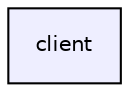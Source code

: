 digraph "client" {
  compound=true
  node [ fontsize="10", fontname="Helvetica"];
  edge [ labelfontsize="10", labelfontname="Helvetica"];
  dir_db3a54907829b36871118d03417739cd [shape=box, label="client", style="filled", fillcolor="#eeeeff", pencolor="black", URL="dir_db3a54907829b36871118d03417739cd.html"];
}
